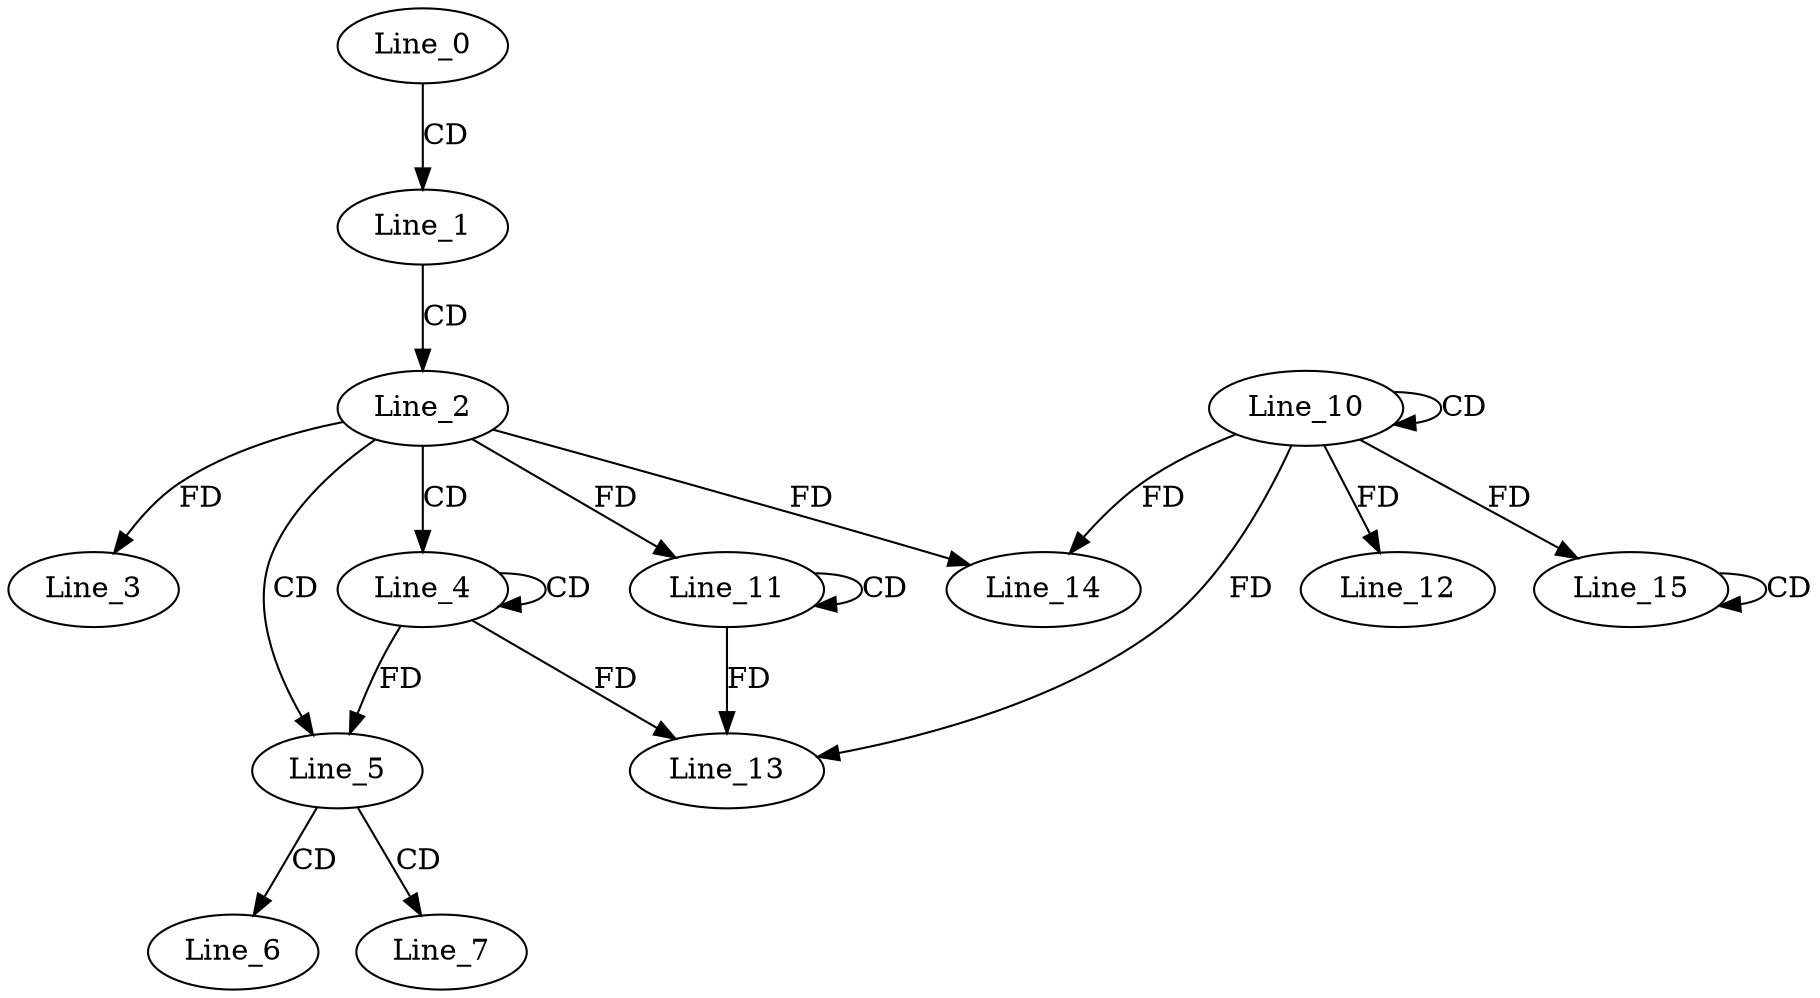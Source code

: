digraph G {
  Line_0;
  Line_1;
  Line_2;
  Line_3;
  Line_4;
  Line_4;
  Line_5;
  Line_6;
  Line_7;
  Line_10;
  Line_10;
  Line_11;
  Line_11;
  Line_12;
  Line_13;
  Line_14;
  Line_14;
  Line_15;
  Line_15;
  Line_0 -> Line_1 [ label="CD" ];
  Line_1 -> Line_2 [ label="CD" ];
  Line_2 -> Line_3 [ label="FD" ];
  Line_2 -> Line_4 [ label="CD" ];
  Line_4 -> Line_4 [ label="CD" ];
  Line_2 -> Line_5 [ label="CD" ];
  Line_4 -> Line_5 [ label="FD" ];
  Line_5 -> Line_6 [ label="CD" ];
  Line_5 -> Line_7 [ label="CD" ];
  Line_10 -> Line_10 [ label="CD" ];
  Line_11 -> Line_11 [ label="CD" ];
  Line_2 -> Line_11 [ label="FD" ];
  Line_10 -> Line_12 [ label="FD" ];
  Line_10 -> Line_13 [ label="FD" ];
  Line_11 -> Line_13 [ label="FD" ];
  Line_4 -> Line_13 [ label="FD" ];
  Line_10 -> Line_14 [ label="FD" ];
  Line_2 -> Line_14 [ label="FD" ];
  Line_15 -> Line_15 [ label="CD" ];
  Line_10 -> Line_15 [ label="FD" ];
}
